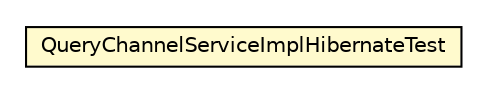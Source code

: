 #!/usr/local/bin/dot
#
# Class diagram 
# Generated by UMLGraph version R5_6_6-8-g8d7759 (http://www.umlgraph.org/)
#

digraph G {
	edge [fontname="Helvetica",fontsize=10,labelfontname="Helvetica",labelfontsize=10];
	node [fontname="Helvetica",fontsize=10,shape=plaintext];
	nodesep=0.25;
	ranksep=0.5;
	// org.dayatang.querychannel.impl.QueryChannelServiceImplHibernateTest
	c39555 [label=<<table title="org.dayatang.querychannel.impl.QueryChannelServiceImplHibernateTest" border="0" cellborder="1" cellspacing="0" cellpadding="2" port="p" bgcolor="lemonChiffon" href="./QueryChannelServiceImplHibernateTest.html">
		<tr><td><table border="0" cellspacing="0" cellpadding="1">
<tr><td align="center" balign="center"> QueryChannelServiceImplHibernateTest </td></tr>
		</table></td></tr>
		</table>>, URL="./QueryChannelServiceImplHibernateTest.html", fontname="Helvetica", fontcolor="black", fontsize=10.0];
}

